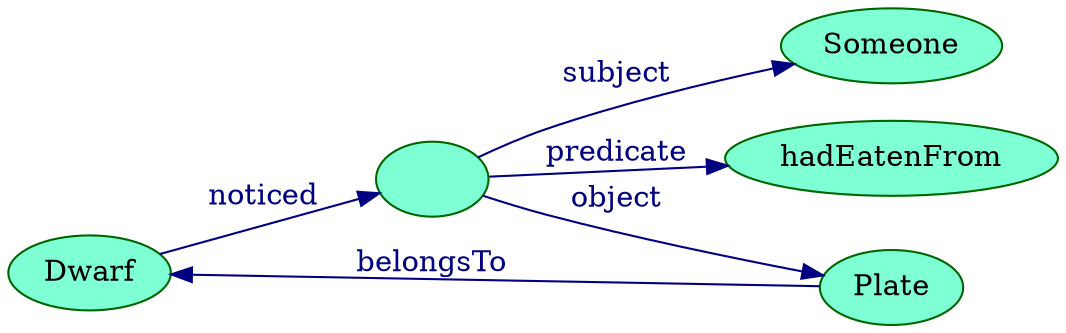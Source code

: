 digraph {
    rankdir=LR;
    node [style=filled,color=darkgreen,fillcolor=aquamarine]
    Dwarf; Stmt [label=""]; Someone; hadEatenFrom; Plate;
    {rank=same; Someone hadEatenFrom Plate}
    edge [color=navy,fontcolor=navy];
    Dwarf -> Stmt        [label=noticed];
    Stmt -> Someone      [label=subject];
    Stmt -> hadEatenFrom [label=predicate];
    Stmt -> Plate        [label=object];
    Dwarf -> Plate       [label=belongsTo,dir=back];
}

